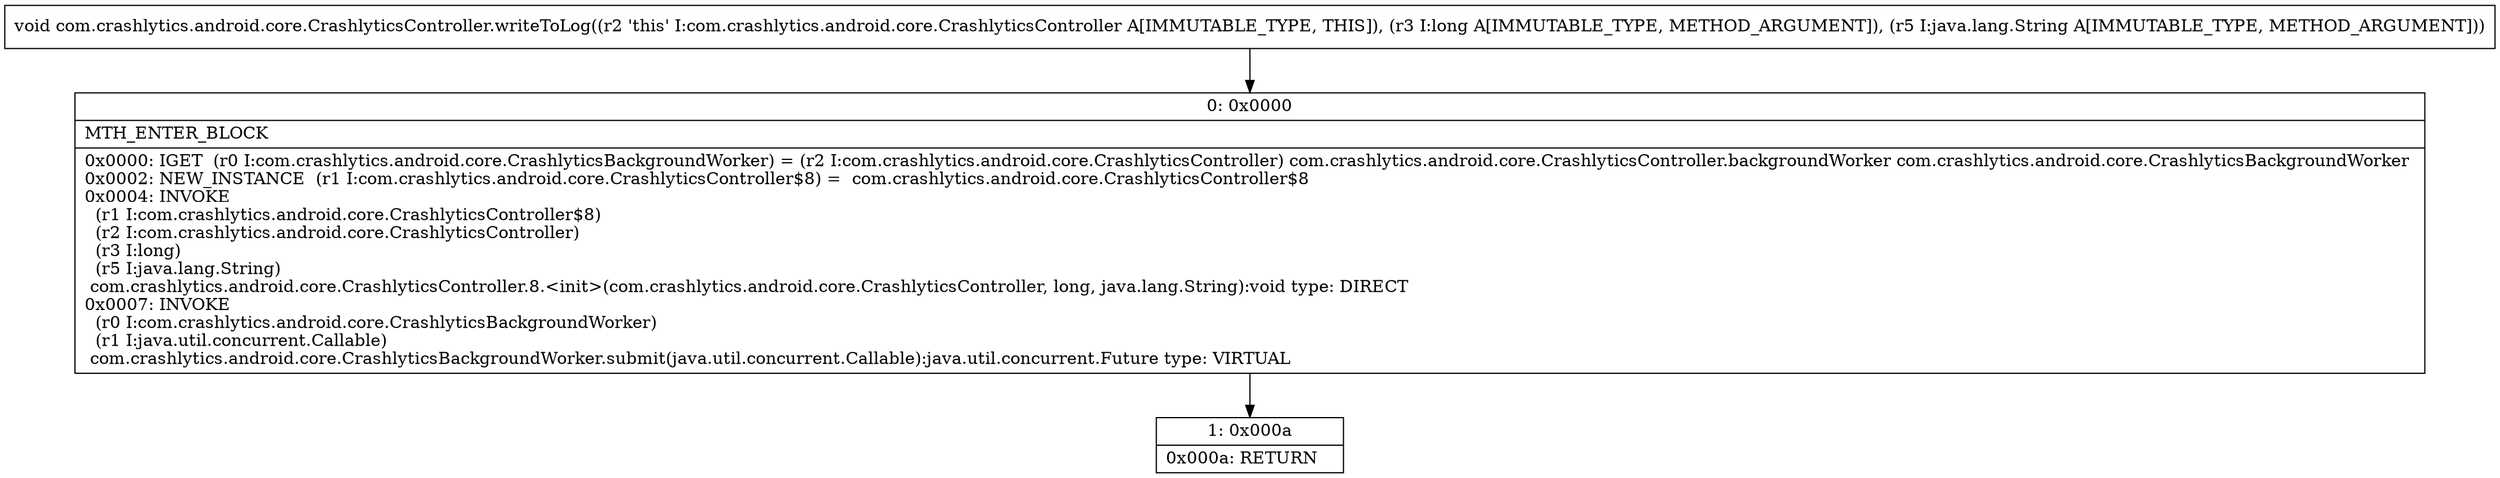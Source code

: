 digraph "CFG forcom.crashlytics.android.core.CrashlyticsController.writeToLog(JLjava\/lang\/String;)V" {
Node_0 [shape=record,label="{0\:\ 0x0000|MTH_ENTER_BLOCK\l|0x0000: IGET  (r0 I:com.crashlytics.android.core.CrashlyticsBackgroundWorker) = (r2 I:com.crashlytics.android.core.CrashlyticsController) com.crashlytics.android.core.CrashlyticsController.backgroundWorker com.crashlytics.android.core.CrashlyticsBackgroundWorker \l0x0002: NEW_INSTANCE  (r1 I:com.crashlytics.android.core.CrashlyticsController$8) =  com.crashlytics.android.core.CrashlyticsController$8 \l0x0004: INVOKE  \l  (r1 I:com.crashlytics.android.core.CrashlyticsController$8)\l  (r2 I:com.crashlytics.android.core.CrashlyticsController)\l  (r3 I:long)\l  (r5 I:java.lang.String)\l com.crashlytics.android.core.CrashlyticsController.8.\<init\>(com.crashlytics.android.core.CrashlyticsController, long, java.lang.String):void type: DIRECT \l0x0007: INVOKE  \l  (r0 I:com.crashlytics.android.core.CrashlyticsBackgroundWorker)\l  (r1 I:java.util.concurrent.Callable)\l com.crashlytics.android.core.CrashlyticsBackgroundWorker.submit(java.util.concurrent.Callable):java.util.concurrent.Future type: VIRTUAL \l}"];
Node_1 [shape=record,label="{1\:\ 0x000a|0x000a: RETURN   \l}"];
MethodNode[shape=record,label="{void com.crashlytics.android.core.CrashlyticsController.writeToLog((r2 'this' I:com.crashlytics.android.core.CrashlyticsController A[IMMUTABLE_TYPE, THIS]), (r3 I:long A[IMMUTABLE_TYPE, METHOD_ARGUMENT]), (r5 I:java.lang.String A[IMMUTABLE_TYPE, METHOD_ARGUMENT])) }"];
MethodNode -> Node_0;
Node_0 -> Node_1;
}

